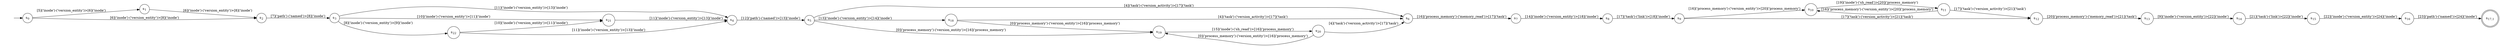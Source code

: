 digraph DFA {
    rankdir = LR;
    I [style = invis];
    I -> S0;
    S0 [label = <s<sub>0</sub>>, shape = circle];
    S1 [label = <s<sub>1</sub>>, shape = circle];
    S2 [label = <s<sub>2</sub>>, shape = circle];
    S3 [label = <s<sub>3</sub>>, shape = circle];
    S4 [label = <s<sub>4</sub>>, shape = circle];
    S5 [label = <s<sub>5</sub>>, shape = circle];
    S6 [label = <s<sub>6</sub>>, shape = circle];
    S7 [label = <s<sub>7</sub>>, shape = circle];
    S8 [label = <s<sub>8</sub>>, shape = circle];
    S9 [label = <s<sub>9</sub>>, shape = circle];
    S10 [label = <s<sub>10</sub>>, shape = circle];
    S11 [label = <s<sub>11</sub>>, shape = circle];
    S11 -> S10 [label = "[16]('process_memory')-('version_entity')>[20]('process_memory')"];
    S12 [label = <s<sub>12</sub>>, shape = circle];
    S13 [label = <s<sub>13</sub>>, shape = circle];
    S14 [label = <s<sub>14</sub>>, shape = circle];
    S15 [label = <s<sub>15</sub>>, shape = circle];
    S16 [label = <s<sub>16</sub>>, shape = circle];
    S17 [label = <s<sub>17,1</sub>>, shape = circle, peripheries = 2];
    S16 -> S17 [label = "[23]('path')-('named')>[24]('inode')"];
    S15 -> S16 [label = "[22]('inode')-('version_entity')>[24]('inode')"];
    S14 -> S15 [label = "[21]('task')-('link')>[22]('inode')"];
    S13 -> S14 [label = "[9]('inode')-('version_entity')>[22]('inode')"];
    S12 -> S13 [label = "[20]('process_memory')-('memory_read')>[21]('task')"];
    S11 -> S12 [label = "[17]('task')-('version_activity')>[21]('task')"];
    S10 -> S11 [label = "[19]('inode')-('sh_read')>[20]('process_memory')"];
    S9 -> S10 [label = "[16]('process_memory')-('version_entity')>[20]('process_memory')"];
    S9 -> S12 [label = "[17]('task')-('version_activity')>[21]('task')"];
    S8 -> S9 [label = "[17]('task')-('link')>[18]('inode')"];
    S7 -> S8 [label = "[14]('inode')-('version_entity')>[18]('inode')"];
    S6 -> S7 [label = "[16]('process_memory')-('memory_read')>[17]('task')"];
    S5 -> S6 [label = "[4]('task')-('version_activity')>[17]('task')"];
    S18 [label = <s<sub>18</sub>>, shape = circle];
    S18 -> S6 [label = "[4]('task')-('version_activity')>[17]('task')"];
    S19 [label = <s<sub>19</sub>>, shape = circle];
    S20 [label = <s<sub>20</sub>>, shape = circle];
    S20 -> S6 [label = "[4]('task')-('version_activity')>[17]('task')"];
    S20 -> S19 [label = "[0]('process_memory')-('version_entity')>[16]('process_memory')"];
    S19 -> S20 [label = "[15]('inode')-('sh_read')>[16]('process_memory')"];
    S18 -> S19 [label = "[0]('process_memory')-('version_entity')>[16]('process_memory')"];
    S5 -> S18 [label = "[13]('inode')-('version_entity')>[14]('inode')"];
    S5 -> S19 [label = "[0]('process_memory')-('version_entity')>[16]('process_memory')"];
    S4 -> S5 [label = "[12]('path')-('named')>[13]('inode')"];
    S3 -> S4 [label = "[11]('inode')-('version_entity')>[13]('inode')"];
    S21 [label = <s<sub>21</sub>>, shape = circle];
    S21 -> S4 [label = "[11]('inode')-('version_entity')>[13]('inode')"];
    S3 -> S21 [label = "[10]('inode')-('version_entity')>[11]('inode')"];
    S22 [label = <s<sub>22</sub>>, shape = circle];
    S22 -> S21 [label = "[10]('inode')-('version_entity')>[11]('inode')"];
    S22 -> S4 [label = "[11]('inode')-('version_entity')>[13]('inode')"];
    S3 -> S22 [label = "[8]('inode')-('version_entity')>[9]('inode')"];
    S2 -> S3 [label = "[7]('path')-('named')>[8]('inode')"];
    S1 -> S2 [label = "[6]('inode')-('version_entity')>[8]('inode')"];
    S0 -> S1 [label = "[5]('inode')-('version_entity')>[6]('inode')"];
    S0 -> S2 [label = "[6]('inode')-('version_entity')>[8]('inode')"];
}
